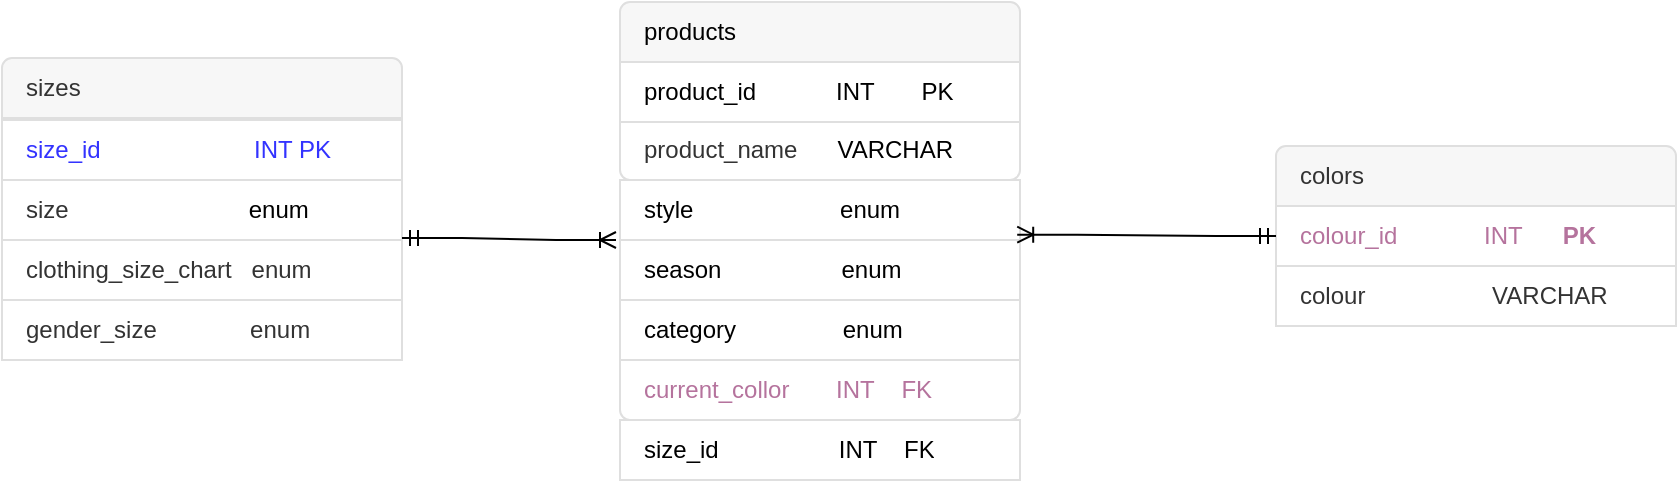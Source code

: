 <mxfile version="24.7.17">
  <diagram name="Страница — 1" id="mOU7wX9HFjvBUryqiLBc">
    <mxGraphModel dx="1233" dy="1510" grid="1" gridSize="10" guides="1" tooltips="1" connect="1" arrows="1" fold="1" page="1" pageScale="1" pageWidth="1169" pageHeight="827" math="0" shadow="0">
      <root>
        <mxCell id="0" />
        <mxCell id="1" parent="0" />
        <mxCell id="u4dIOv-czFuxhr8xGxSd-44" value="product_name&amp;nbsp;&lt;span style=&quot;color: rgb(0, 0, 0);&quot;&gt;&amp;nbsp; &amp;nbsp; &amp;nbsp;&lt;/span&gt;&lt;span style=&quot;color: rgb(0, 0, 0);&quot;&gt;VARCHAR&lt;/span&gt;" style="text;strokeColor=#DFDFDF;fillColor=#FFFFFF;align=left;verticalAlign=middle;spacingLeft=10;spacingRight=10;overflow=hidden;points=[[0,0.5],[1,0.5]];portConstraint=eastwest;rotatable=0;whiteSpace=wrap;html=1;shape=mxgraph.bootstrap.bottomButton;rSize=5;fontColor=#333333;" parent="1" vertex="1">
          <mxGeometry x="352" y="-600" width="200" height="30" as="geometry" />
        </mxCell>
        <mxCell id="u4dIOv-czFuxhr8xGxSd-40" value="&lt;span style=&quot;color: rgb(0, 0, 0); text-align: center;&quot;&gt;products&lt;/span&gt;" style="text;strokeColor=#DFDFDF;fillColor=#F7F7F7;align=left;verticalAlign=middle;spacingLeft=10;spacingRight=10;overflow=hidden;points=[[0,0.5],[1,0.5]];portConstraint=eastwest;rotatable=0;whiteSpace=wrap;html=1;shape=mxgraph.bootstrap.topButton;rSize=5;fontColor=#333333;" parent="1" vertex="1">
          <mxGeometry x="352" y="-659" width="200" height="30" as="geometry" />
        </mxCell>
        <mxCell id="u4dIOv-czFuxhr8xGxSd-64" value="&lt;span style=&quot;line-height: 115%;&quot;&gt;&lt;font style=&quot;font-size: 12px;&quot;&gt;sizes&lt;/font&gt;&lt;/span&gt;" style="text;strokeColor=#DFDFDF;fillColor=#F7F7F7;align=left;verticalAlign=middle;spacingLeft=10;spacingRight=10;overflow=hidden;points=[[0,0.5],[1,0.5]];portConstraint=eastwest;rotatable=0;whiteSpace=wrap;html=1;shape=mxgraph.bootstrap.topButton;rSize=5;fontColor=#333333;" parent="1" vertex="1">
          <mxGeometry x="43" y="-631" width="200" height="30" as="geometry" />
        </mxCell>
        <mxCell id="u4dIOv-czFuxhr8xGxSd-74" value="" style="swimlane;fontStyle=0;childLayout=stackLayout;horizontal=1;startSize=0;horizontalStack=0;resizeParent=1;resizeParentMax=0;resizeLast=0;collapsible=0;marginBottom=0;whiteSpace=wrap;html=1;strokeColor=none;fillColor=none;" parent="1" vertex="1">
          <mxGeometry x="680" y="-587" width="200" height="90" as="geometry" />
        </mxCell>
        <mxCell id="u4dIOv-czFuxhr8xGxSd-75" value="&lt;span style=&quot;white-space-collapse: preserve;&quot; data-src-align=&quot;0:5&quot; class=&quot;EzKURWReUAB5oZgtQNkl&quot;&gt;colors&lt;/span&gt;" style="text;strokeColor=#DFDFDF;fillColor=#F7F7F7;align=left;verticalAlign=middle;spacingLeft=10;spacingRight=10;overflow=hidden;points=[[0,0.5],[1,0.5]];portConstraint=eastwest;rotatable=0;whiteSpace=wrap;html=1;shape=mxgraph.bootstrap.topButton;rSize=5;fontColor=#333333;" parent="u4dIOv-czFuxhr8xGxSd-74" vertex="1">
          <mxGeometry width="200" height="30" as="geometry" />
        </mxCell>
        <mxCell id="u4dIOv-czFuxhr8xGxSd-76" value="&lt;span style=&quot;color: rgb(181, 115, 157);&quot;&gt;colour_id&amp;nbsp; &amp;nbsp; &amp;nbsp; &amp;nbsp; &amp;nbsp; &amp;nbsp; &amp;nbsp;INT&amp;nbsp; &amp;nbsp; &amp;nbsp;&amp;nbsp;&lt;/span&gt;&lt;b style=&quot;color: rgb(181, 115, 157);&quot;&gt;PK&lt;/b&gt;" style="text;strokeColor=#DFDFDF;fillColor=#FFFFFF;align=left;verticalAlign=middle;spacingLeft=10;spacingRight=10;overflow=hidden;points=[[0,0.5],[1,0.5]];portConstraint=eastwest;rotatable=0;whiteSpace=wrap;html=1;rSize=5;fontColor=#333333;" parent="u4dIOv-czFuxhr8xGxSd-74" vertex="1">
          <mxGeometry y="30" width="200" height="30" as="geometry" />
        </mxCell>
        <mxCell id="u4dIOv-czFuxhr8xGxSd-77" value="colour&amp;nbsp; &amp;nbsp; &amp;nbsp; &amp;nbsp; &amp;nbsp; &amp;nbsp; &amp;nbsp; &amp;nbsp; &amp;nbsp; &amp;nbsp;VARCHAR" style="text;strokeColor=#DFDFDF;fillColor=#FFFFFF;align=left;verticalAlign=middle;spacingLeft=10;spacingRight=10;overflow=hidden;points=[[0,0.5],[1,0.5]];portConstraint=eastwest;rotatable=0;whiteSpace=wrap;html=1;rSize=5;fontColor=#333333;" parent="u4dIOv-czFuxhr8xGxSd-74" vertex="1">
          <mxGeometry y="60" width="200" height="30" as="geometry" />
        </mxCell>
        <mxCell id="vMscrm1CRC-nm1w9qvFU-12" value="&lt;span style=&quot;color: rgb(0, 0, 0);&quot;&gt;category&amp;nbsp; &amp;nbsp; &amp;nbsp; &amp;nbsp; &amp;nbsp; &amp;nbsp; &amp;nbsp; &amp;nbsp; &lt;/span&gt;&lt;span style=&quot;color: rgb(0, 0, 0);&quot;&gt;enum&lt;/span&gt;" style="text;strokeColor=#DFDFDF;fillColor=#FFFFFF;align=left;verticalAlign=middle;spacingLeft=10;spacingRight=10;overflow=hidden;points=[[0,0.5],[1,0.5]];portConstraint=eastwest;rotatable=0;whiteSpace=wrap;html=1;rSize=5;fontColor=#333333;" parent="1" vertex="1">
          <mxGeometry x="352" y="-510" width="200" height="30" as="geometry" />
        </mxCell>
        <mxCell id="u4dIOv-czFuxhr8xGxSd-42" value="&lt;span style=&quot;color: rgb(0, 0, 0);&quot;&gt;season&amp;nbsp;&lt;/span&gt;&lt;span style=&quot;color: rgb(0, 0, 0);&quot;&gt;&amp;nbsp; &amp;nbsp; &amp;nbsp; &amp;nbsp; &amp;nbsp; &amp;nbsp; &amp;nbsp; &amp;nbsp; &amp;nbsp;&lt;/span&gt;&lt;span style=&quot;color: rgb(0, 0, 0);&quot;&gt;enum&lt;/span&gt;" style="text;strokeColor=#DFDFDF;fillColor=#FFFFFF;align=left;verticalAlign=middle;spacingLeft=10;spacingRight=10;overflow=hidden;points=[[0,0.5],[1,0.5]];portConstraint=eastwest;rotatable=0;whiteSpace=wrap;html=1;rSize=5;fontColor=#333333;" parent="1" vertex="1">
          <mxGeometry x="352" y="-540" width="200" height="30" as="geometry" />
        </mxCell>
        <mxCell id="u4dIOv-czFuxhr8xGxSd-43" value="&lt;font color=&quot;#b5739d&quot;&gt;current_collor&amp;nbsp; &amp;nbsp; &amp;nbsp; &amp;nbsp;INT&amp;nbsp; &amp;nbsp; FK&lt;/font&gt;" style="text;strokeColor=#DFDFDF;fillColor=#FFFFFF;align=left;verticalAlign=middle;spacingLeft=10;spacingRight=10;overflow=hidden;points=[[0,0.5],[1,0.5]];portConstraint=eastwest;rotatable=0;whiteSpace=wrap;html=1;shape=mxgraph.bootstrap.bottomButton;rSize=5;fontColor=#333333;" parent="1" vertex="1">
          <mxGeometry x="352" y="-480" width="200" height="30" as="geometry" />
        </mxCell>
        <mxCell id="wZ3EKQpMT08wU1MDyYNb-7" value="gender_size&amp;nbsp; &amp;nbsp; &amp;nbsp; &amp;nbsp; &amp;nbsp; &amp;nbsp; &amp;nbsp; enum&amp;nbsp; &amp;nbsp;" style="text;strokeColor=#DFDFDF;fillColor=#FFFFFF;align=left;verticalAlign=middle;spacingLeft=10;spacingRight=10;overflow=hidden;points=[[0,0.5],[1,0.5]];portConstraint=eastwest;rotatable=0;whiteSpace=wrap;html=1;rSize=5;fontColor=#333333;" parent="1" vertex="1">
          <mxGeometry x="43" y="-510" width="200" height="30" as="geometry" />
        </mxCell>
        <mxCell id="wZ3EKQpMT08wU1MDyYNb-9" value="size&amp;nbsp; &amp;nbsp; &amp;nbsp; &amp;nbsp; &amp;nbsp; &amp;nbsp; &amp;nbsp; &amp;nbsp; &amp;nbsp; &amp;nbsp; &amp;nbsp; &amp;nbsp; &amp;nbsp; &amp;nbsp;&lt;font color=&quot;#000000&quot;&gt;enum&lt;/font&gt;" style="text;strokeColor=#DFDFDF;fillColor=#FFFFFF;align=left;verticalAlign=middle;spacingLeft=10;spacingRight=10;overflow=hidden;points=[[0,0.5],[1,0.5]];portConstraint=eastwest;rotatable=0;whiteSpace=wrap;html=1;rSize=5;fontColor=#333333;" parent="1" vertex="1">
          <mxGeometry x="43" y="-570" width="200" height="30" as="geometry" />
        </mxCell>
        <mxCell id="DqRR5CVaw7y2nvQA8Kv_-1" value="&lt;font color=&quot;#000000&quot;&gt;product_id&amp;nbsp; &amp;nbsp; &amp;nbsp; &amp;nbsp; &amp;nbsp; &amp;nbsp; INT&amp;nbsp; &amp;nbsp; &amp;nbsp; &amp;nbsp;PK&lt;/font&gt;" style="text;strokeColor=#DFDFDF;fillColor=#FFFFFF;align=left;verticalAlign=middle;spacingLeft=10;spacingRight=10;overflow=hidden;points=[[0,0.5],[1,0.5]];portConstraint=eastwest;rotatable=0;whiteSpace=wrap;html=1;rSize=5;fontColor=#333333;" parent="1" vertex="1">
          <mxGeometry x="352" y="-629" width="200" height="30" as="geometry" />
        </mxCell>
        <mxCell id="JkyJCVMA_KPzuu3Xvazl-1" value="" style="edgeStyle=entityRelationEdgeStyle;fontSize=12;html=1;endArrow=ERoneToMany;startArrow=ERmandOne;rounded=0;exitX=1;exitY=0.5;exitDx=0;exitDy=0;" parent="1" edge="1">
          <mxGeometry width="100" height="100" relative="1" as="geometry">
            <mxPoint x="243" y="-541" as="sourcePoint" />
            <mxPoint x="350" y="-540" as="targetPoint" />
            <Array as="points">
              <mxPoint x="160" y="-474" />
              <mxPoint x="83" y="-373" />
              <mxPoint x="290" y="-540" />
              <mxPoint x="103" y="-403" />
              <mxPoint x="93" y="-373" />
            </Array>
          </mxGeometry>
        </mxCell>
        <mxCell id="u4dIOv-czFuxhr8xGxSd-41" value="&lt;span style=&quot;color: rgb(0, 0, 0);&quot;&gt;style&amp;nbsp; &amp;nbsp; &amp;nbsp; &amp;nbsp; &amp;nbsp; &amp;nbsp; &amp;nbsp; &amp;nbsp; &amp;nbsp; &amp;nbsp; &amp;nbsp; enum&lt;/span&gt;" style="text;strokeColor=#DFDFDF;fillColor=#FFFFFF;align=left;verticalAlign=middle;spacingLeft=10;spacingRight=10;overflow=hidden;points=[[0,0.5],[1,0.5]];portConstraint=eastwest;rotatable=0;whiteSpace=wrap;html=1;rSize=5;fontColor=#333333;" parent="1" vertex="1">
          <mxGeometry x="352" y="-570" width="200" height="30" as="geometry" />
        </mxCell>
        <mxCell id="wZ3EKQpMT08wU1MDyYNb-3" value="&lt;span lang=&quot;EN-US&quot;&gt;clothing&lt;/span&gt;_&lt;span lang=&quot;EN-US&quot;&gt;size&lt;/span&gt;_&lt;span lang=&quot;EN-US&quot;&gt;chart&amp;nbsp; &amp;nbsp;enum&lt;/span&gt;" style="text;strokeColor=#DFDFDF;fillColor=#FFFFFF;align=left;verticalAlign=middle;spacingLeft=10;spacingRight=10;overflow=hidden;points=[[0,0.5],[1,0.5]];portConstraint=eastwest;rotatable=0;whiteSpace=wrap;html=1;rSize=5;fontColor=#333333;" parent="1" vertex="1">
          <mxGeometry x="43" y="-540" width="200" height="30" as="geometry" />
        </mxCell>
        <mxCell id="u4dIOv-czFuxhr8xGxSd-65" value="&lt;font face=&quot;Helvetica&quot;&gt;size_id&amp;nbsp; &amp;nbsp; &amp;nbsp; &amp;nbsp; &amp;nbsp; &amp;nbsp; &amp;nbsp; &amp;nbsp; &amp;nbsp; &amp;nbsp; &amp;nbsp; &amp;nbsp;INT PK&amp;nbsp;&amp;nbsp;&lt;b&gt;&amp;nbsp;&lt;/b&gt;&lt;/font&gt;" style="text;strokeColor=#DFDFDF;fillColor=#FFFFFF;align=left;verticalAlign=middle;spacingLeft=10;spacingRight=10;overflow=hidden;points=[[0,0.5],[1,0.5]];portConstraint=eastwest;rotatable=0;whiteSpace=wrap;html=1;rSize=5;fontColor=#3333FF;" parent="1" vertex="1">
          <mxGeometry x="43" y="-600" width="200" height="30" as="geometry" />
        </mxCell>
        <mxCell id="_-MxiT218uQiRCw39WiB-1" value="&lt;font color=&quot;#000000&quot;&gt;size_id&amp;nbsp; &amp;nbsp; &amp;nbsp; &amp;nbsp; &amp;nbsp; &amp;nbsp; &amp;nbsp; &amp;nbsp; &amp;nbsp; INT&amp;nbsp; &amp;nbsp; FK&lt;/font&gt;" style="text;strokeColor=#DFDFDF;fillColor=#FFFFFF;align=left;verticalAlign=middle;spacingLeft=10;spacingRight=10;overflow=hidden;points=[[0,0.5],[1,0.5]];portConstraint=eastwest;rotatable=0;whiteSpace=wrap;html=1;rSize=5;fontColor=#333333;" parent="1" vertex="1">
          <mxGeometry x="352" y="-450" width="200" height="30" as="geometry" />
        </mxCell>
        <mxCell id="dsWMRo0fH2mXlv5O7LS2-5" value="" style="edgeStyle=entityRelationEdgeStyle;fontSize=12;html=1;endArrow=ERoneToMany;startArrow=ERmandOne;rounded=0;entryX=0.993;entryY=0.911;entryDx=0;entryDy=0;entryPerimeter=0;exitX=0;exitY=0.5;exitDx=0;exitDy=0;" parent="1" source="u4dIOv-czFuxhr8xGxSd-76" target="u4dIOv-czFuxhr8xGxSd-41" edge="1">
          <mxGeometry width="100" height="100" relative="1" as="geometry">
            <mxPoint x="780" y="-230" as="sourcePoint" />
            <mxPoint x="570" y="-490" as="targetPoint" />
            <Array as="points">
              <mxPoint x="680.4" y="-140" />
              <mxPoint x="640" y="-350" />
            </Array>
          </mxGeometry>
        </mxCell>
      </root>
    </mxGraphModel>
  </diagram>
</mxfile>
